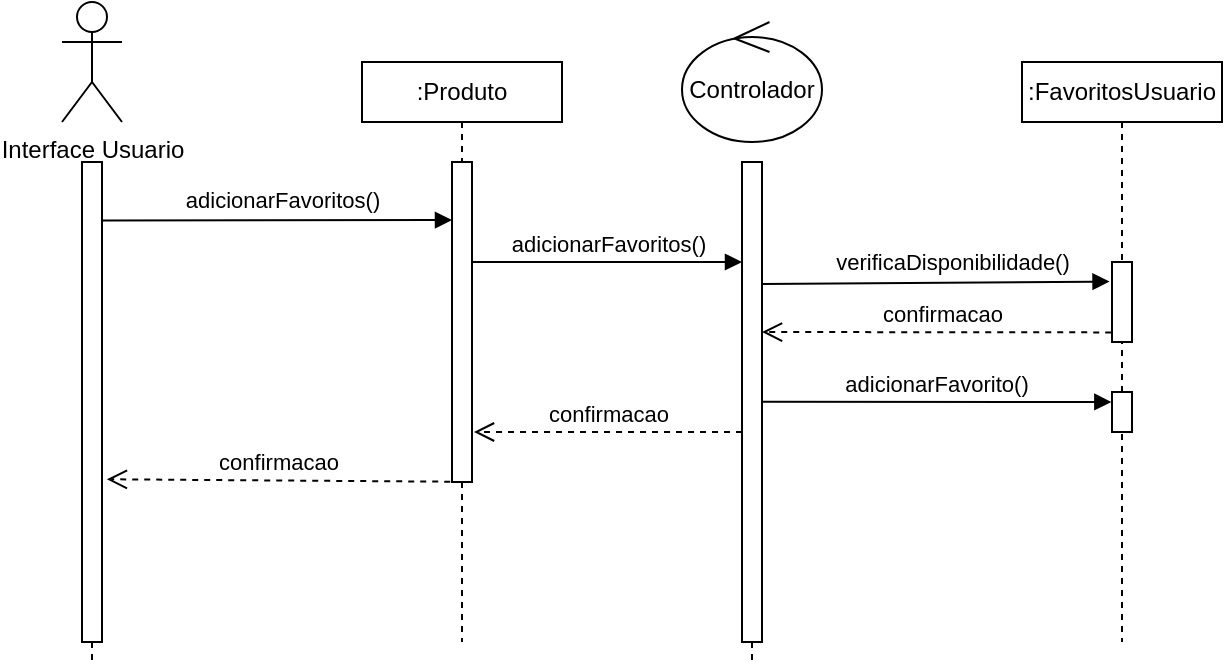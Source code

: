 <mxfile version="14.9.6" type="device" pages="2"><diagram id="Ed2XUKicbvQZLy6EBmYo" name="Page-1"><mxGraphModel dx="972" dy="587" grid="1" gridSize="10" guides="1" tooltips="1" connect="1" arrows="1" fold="1" page="1" pageScale="1" pageWidth="850" pageHeight="1100" math="0" shadow="0"><root><mxCell id="0"/><mxCell id="1" parent="0"/><mxCell id="rLZCBTd1c6mIXlmjt8vw-8" value=":Produto" style="shape=umlLifeline;perimeter=lifelinePerimeter;whiteSpace=wrap;html=1;container=1;collapsible=0;recursiveResize=0;outlineConnect=0;size=30;" vertex="1" parent="1"><mxGeometry x="220" y="140" width="100" height="290" as="geometry"/></mxCell><mxCell id="rLZCBTd1c6mIXlmjt8vw-10" style="edgeStyle=orthogonalEdgeStyle;rounded=0;orthogonalLoop=1;jettySize=auto;html=1;dashed=1;endArrow=none;endFill=0;startArrow=none;" edge="1" parent="1" source="rLZCBTd1c6mIXlmjt8vw-14"><mxGeometry relative="1" as="geometry"><mxPoint x="85" y="440" as="targetPoint"/><mxPoint x="85" y="190" as="sourcePoint"/><Array as="points"><mxPoint x="85" y="440"/><mxPoint x="85" y="440"/></Array></mxGeometry></mxCell><mxCell id="rLZCBTd1c6mIXlmjt8vw-9" value="Interface Usuario" style="shape=umlActor;verticalLabelPosition=bottom;verticalAlign=top;html=1;" vertex="1" parent="1"><mxGeometry x="70" y="110" width="30" height="60" as="geometry"/></mxCell><mxCell id="rLZCBTd1c6mIXlmjt8vw-14" value="" style="html=1;points=[];perimeter=orthogonalPerimeter;" vertex="1" parent="1"><mxGeometry x="80" y="190" width="10" height="240" as="geometry"/></mxCell><mxCell id="rLZCBTd1c6mIXlmjt8vw-15" value="" style="edgeStyle=orthogonalEdgeStyle;rounded=0;orthogonalLoop=1;jettySize=auto;html=1;dashed=1;endArrow=none;endFill=0;" edge="1" parent="1" target="rLZCBTd1c6mIXlmjt8vw-14"><mxGeometry relative="1" as="geometry"><mxPoint x="85" y="440" as="targetPoint"/><mxPoint x="85" y="190" as="sourcePoint"/><Array as="points"><mxPoint x="85" y="190"/><mxPoint x="85" y="190"/></Array></mxGeometry></mxCell><mxCell id="rLZCBTd1c6mIXlmjt8vw-16" value="adicionarFavoritos()" style="html=1;verticalAlign=bottom;endArrow=block;exitX=0.995;exitY=0.122;exitDx=0;exitDy=0;exitPerimeter=0;" edge="1" parent="1" source="rLZCBTd1c6mIXlmjt8vw-14"><mxGeometry x="0.036" y="1" width="80" relative="1" as="geometry"><mxPoint x="250" y="290" as="sourcePoint"/><mxPoint x="265" y="219" as="targetPoint"/><mxPoint as="offset"/></mxGeometry></mxCell><mxCell id="rLZCBTd1c6mIXlmjt8vw-17" value="" style="html=1;points=[];perimeter=orthogonalPerimeter;" vertex="1" parent="1"><mxGeometry x="265" y="190" width="10" height="160" as="geometry"/></mxCell><mxCell id="rLZCBTd1c6mIXlmjt8vw-19" style="edgeStyle=orthogonalEdgeStyle;rounded=0;orthogonalLoop=1;jettySize=auto;html=1;dashed=1;endArrow=none;endFill=0;startArrow=none;" edge="1" parent="1" source="rLZCBTd1c6mIXlmjt8vw-20"><mxGeometry relative="1" as="geometry"><mxPoint x="415" y="440" as="targetPoint"/><mxPoint x="415" y="190" as="sourcePoint"/><Array as="points"><mxPoint x="415" y="440"/><mxPoint x="415" y="440"/></Array></mxGeometry></mxCell><mxCell id="rLZCBTd1c6mIXlmjt8vw-18" value="Controlador" style="ellipse;shape=umlControl;whiteSpace=wrap;html=1;" vertex="1" parent="1"><mxGeometry x="380" y="120" width="70" height="60" as="geometry"/></mxCell><mxCell id="rLZCBTd1c6mIXlmjt8vw-20" value="" style="html=1;points=[];perimeter=orthogonalPerimeter;" vertex="1" parent="1"><mxGeometry x="410" y="190" width="10" height="240" as="geometry"/></mxCell><mxCell id="rLZCBTd1c6mIXlmjt8vw-21" value="" style="edgeStyle=orthogonalEdgeStyle;rounded=0;orthogonalLoop=1;jettySize=auto;html=1;dashed=1;endArrow=none;endFill=0;" edge="1" parent="1" target="rLZCBTd1c6mIXlmjt8vw-20"><mxGeometry relative="1" as="geometry"><mxPoint x="415" y="440" as="targetPoint"/><mxPoint x="415" y="190" as="sourcePoint"/><Array as="points"><mxPoint x="415" y="190"/><mxPoint x="415" y="190"/></Array></mxGeometry></mxCell><mxCell id="rLZCBTd1c6mIXlmjt8vw-22" value="adicionarFavoritos()" style="html=1;verticalAlign=bottom;endArrow=block;" edge="1" parent="1"><mxGeometry width="80" relative="1" as="geometry"><mxPoint x="275" y="240" as="sourcePoint"/><mxPoint x="410" y="240" as="targetPoint"/></mxGeometry></mxCell><mxCell id="rLZCBTd1c6mIXlmjt8vw-23" value=":FavoritosUsuario" style="shape=umlLifeline;perimeter=lifelinePerimeter;whiteSpace=wrap;html=1;container=1;collapsible=0;recursiveResize=0;outlineConnect=0;size=30;" vertex="1" parent="1"><mxGeometry x="550" y="140" width="100" height="290" as="geometry"/></mxCell><mxCell id="rLZCBTd1c6mIXlmjt8vw-24" value="" style="html=1;points=[];perimeter=orthogonalPerimeter;" vertex="1" parent="rLZCBTd1c6mIXlmjt8vw-23"><mxGeometry x="45" y="100" width="10" height="40" as="geometry"/></mxCell><mxCell id="rLZCBTd1c6mIXlmjt8vw-25" value="verificaDisponibilidade()" style="html=1;verticalAlign=bottom;endArrow=block;entryX=-0.123;entryY=0.244;entryDx=0;entryDy=0;entryPerimeter=0;" edge="1" parent="1" target="rLZCBTd1c6mIXlmjt8vw-24"><mxGeometry x="0.102" y="1" width="80" relative="1" as="geometry"><mxPoint x="420" y="251" as="sourcePoint"/><mxPoint x="570" y="250" as="targetPoint"/><mxPoint as="offset"/></mxGeometry></mxCell><mxCell id="rLZCBTd1c6mIXlmjt8vw-26" value="confirmacao" style="html=1;verticalAlign=bottom;endArrow=open;dashed=1;endSize=8;exitX=-0.039;exitY=0.88;exitDx=0;exitDy=0;exitPerimeter=0;" edge="1" parent="1" source="rLZCBTd1c6mIXlmjt8vw-24"><mxGeometry x="-0.031" relative="1" as="geometry"><mxPoint x="560" y="270" as="sourcePoint"/><mxPoint x="420" y="275" as="targetPoint"/><mxPoint as="offset"/></mxGeometry></mxCell><mxCell id="rLZCBTd1c6mIXlmjt8vw-27" value="" style="html=1;points=[];perimeter=orthogonalPerimeter;" vertex="1" parent="1"><mxGeometry x="595" y="305" width="10" height="20" as="geometry"/></mxCell><mxCell id="rLZCBTd1c6mIXlmjt8vw-28" value="adicionarFavorito()" style="html=1;verticalAlign=bottom;endArrow=block;entryX=-0.033;entryY=0.25;entryDx=0;entryDy=0;entryPerimeter=0;" edge="1" parent="1" target="rLZCBTd1c6mIXlmjt8vw-27"><mxGeometry width="80" relative="1" as="geometry"><mxPoint x="420" y="309.83" as="sourcePoint"/><mxPoint x="500" y="309.83" as="targetPoint"/></mxGeometry></mxCell><mxCell id="rLZCBTd1c6mIXlmjt8vw-29" value="confirmacao" style="html=1;verticalAlign=bottom;endArrow=open;dashed=1;endSize=8;" edge="1" parent="1"><mxGeometry relative="1" as="geometry"><mxPoint x="410" y="325" as="sourcePoint"/><mxPoint x="276" y="325" as="targetPoint"/></mxGeometry></mxCell><mxCell id="rLZCBTd1c6mIXlmjt8vw-30" value="confirmacao" style="html=1;verticalAlign=bottom;endArrow=open;dashed=1;endSize=8;exitX=-0.089;exitY=0.999;exitDx=0;exitDy=0;exitPerimeter=0;entryX=1.244;entryY=0.661;entryDx=0;entryDy=0;entryPerimeter=0;" edge="1" parent="1" source="rLZCBTd1c6mIXlmjt8vw-17" target="rLZCBTd1c6mIXlmjt8vw-14"><mxGeometry relative="1" as="geometry"><mxPoint x="200" y="350" as="sourcePoint"/><mxPoint x="100" y="349" as="targetPoint"/></mxGeometry></mxCell></root></mxGraphModel></diagram><diagram id="WEhG6VPtINxndLk2E6Hh" name="Page-2"><mxGraphModel dx="972" dy="587" grid="1" gridSize="10" guides="1" tooltips="1" connect="1" arrows="1" fold="1" page="1" pageScale="1" pageWidth="850" pageHeight="1100" math="0" shadow="0"><root><mxCell id="gD73a_rNvJCtisZNYB9k-0"/><mxCell id="gD73a_rNvJCtisZNYB9k-1" parent="gD73a_rNvJCtisZNYB9k-0"/><mxCell id="gD73a_rNvJCtisZNYB9k-3" style="edgeStyle=none;rounded=0;orthogonalLoop=1;jettySize=auto;html=1;dashed=1;endArrow=none;endFill=0;" edge="1" parent="gD73a_rNvJCtisZNYB9k-1"><mxGeometry relative="1" as="geometry"><mxPoint x="95" y="600" as="targetPoint"/><mxPoint x="95" y="280" as="sourcePoint"/></mxGeometry></mxCell><mxCell id="gD73a_rNvJCtisZNYB9k-2" value="Cliente" style="shape=umlActor;verticalLabelPosition=bottom;verticalAlign=top;html=1;" vertex="1" parent="gD73a_rNvJCtisZNYB9k-1"><mxGeometry x="80" y="190" width="30" height="60" as="geometry"/></mxCell><mxCell id="gD73a_rNvJCtisZNYB9k-5" style="edgeStyle=none;rounded=0;orthogonalLoop=1;jettySize=auto;html=1;dashed=1;endArrow=none;endFill=0;" edge="1" parent="gD73a_rNvJCtisZNYB9k-1"><mxGeometry relative="1" as="geometry"><mxPoint x="290" y="600" as="targetPoint"/><mxPoint x="290" y="260" as="sourcePoint"/></mxGeometry></mxCell><mxCell id="gD73a_rNvJCtisZNYB9k-4" value="Interface Usuario" style="shape=umlBoundary;whiteSpace=wrap;html=1;" vertex="1" parent="gD73a_rNvJCtisZNYB9k-1"><mxGeometry x="250" y="190" width="80" height="60" as="geometry"/></mxCell><mxCell id="gD73a_rNvJCtisZNYB9k-6" value="" style="html=1;points=[];perimeter=orthogonalPerimeter;" vertex="1" parent="gD73a_rNvJCtisZNYB9k-1"><mxGeometry x="90" y="280" width="10" height="300" as="geometry"/></mxCell><mxCell id="gD73a_rNvJCtisZNYB9k-7" value="" style="html=1;points=[];perimeter=orthogonalPerimeter;" vertex="1" parent="gD73a_rNvJCtisZNYB9k-1"><mxGeometry x="285" y="280" width="10" height="290" as="geometry"/></mxCell><mxCell id="gD73a_rNvJCtisZNYB9k-9" value="solicitar recuperacao de senha" style="html=1;verticalAlign=bottom;endArrow=block;" edge="1" parent="gD73a_rNvJCtisZNYB9k-1"><mxGeometry x="0.071" width="80" relative="1" as="geometry"><mxPoint x="100" y="299" as="sourcePoint"/><mxPoint x="285" y="299" as="targetPoint"/><mxPoint as="offset"/></mxGeometry></mxCell><mxCell id="gD73a_rNvJCtisZNYB9k-10" value="formulario de recuperacao" style="html=1;verticalAlign=bottom;endArrow=open;dashed=1;endSize=8;exitX=-0.067;exitY=0.19;exitDx=0;exitDy=0;exitPerimeter=0;" edge="1" parent="gD73a_rNvJCtisZNYB9k-1" source="gD73a_rNvJCtisZNYB9k-7"><mxGeometry relative="1" as="geometry"><mxPoint x="280" y="335" as="sourcePoint"/><mxPoint x="100" y="335" as="targetPoint"/></mxGeometry></mxCell><mxCell id="a2XigXm6kgrXYxlbmeYH-0" value="fornece e-mail" style="html=1;verticalAlign=bottom;endArrow=block;" edge="1" parent="gD73a_rNvJCtisZNYB9k-1"><mxGeometry width="80" relative="1" as="geometry"><mxPoint x="100" y="390" as="sourcePoint"/><mxPoint x="285" y="389" as="targetPoint"/></mxGeometry></mxCell><mxCell id="a2XigXm6kgrXYxlbmeYH-3" value="verifica validade" style="html=1;verticalAlign=bottom;endArrow=block;entryX=-0.127;entryY=0.066;entryDx=0;entryDy=0;entryPerimeter=0;" edge="1" parent="gD73a_rNvJCtisZNYB9k-1" target="a2XigXm6kgrXYxlbmeYH-7"><mxGeometry width="80" relative="1" as="geometry"><mxPoint x="295" y="410" as="sourcePoint"/><mxPoint x="450" y="410" as="targetPoint"/></mxGeometry></mxCell><mxCell id="a2XigXm6kgrXYxlbmeYH-5" style="edgeStyle=none;rounded=0;orthogonalLoop=1;jettySize=auto;html=1;dashed=1;endArrow=none;endFill=0;startArrow=none;" edge="1" parent="gD73a_rNvJCtisZNYB9k-1" source="a2XigXm6kgrXYxlbmeYH-7"><mxGeometry relative="1" as="geometry"><mxPoint x="463" y="600" as="targetPoint"/></mxGeometry></mxCell><mxCell id="a2XigXm6kgrXYxlbmeYH-4" value="Controlador" style="ellipse;shape=umlControl;whiteSpace=wrap;html=1;" vertex="1" parent="gD73a_rNvJCtisZNYB9k-1"><mxGeometry x="430" y="180" width="65" height="70" as="geometry"/></mxCell><mxCell id="a2XigXm6kgrXYxlbmeYH-7" value="" style="html=1;points=[];perimeter=orthogonalPerimeter;" vertex="1" parent="gD73a_rNvJCtisZNYB9k-1"><mxGeometry x="457.5" y="400" width="10" height="150" as="geometry"/></mxCell><mxCell id="a2XigXm6kgrXYxlbmeYH-8" value="" style="edgeStyle=none;rounded=0;orthogonalLoop=1;jettySize=auto;html=1;dashed=1;endArrow=none;endFill=0;" edge="1" parent="gD73a_rNvJCtisZNYB9k-1" source="a2XigXm6kgrXYxlbmeYH-4" target="a2XigXm6kgrXYxlbmeYH-7"><mxGeometry relative="1" as="geometry"><mxPoint x="463" y="600" as="targetPoint"/><mxPoint x="462.543" y="250.0" as="sourcePoint"/></mxGeometry></mxCell><mxCell id="fm6i1JeuRO7ratbZMJQs-2" style="edgeStyle=none;rounded=0;orthogonalLoop=1;jettySize=auto;html=1;endArrow=none;endFill=0;dashed=1;startArrow=none;" edge="1" parent="gD73a_rNvJCtisZNYB9k-1" source="fm6i1JeuRO7ratbZMJQs-3"><mxGeometry relative="1" as="geometry"><mxPoint x="625" y="600" as="targetPoint"/></mxGeometry></mxCell><mxCell id="fm6i1JeuRO7ratbZMJQs-1" value="Database" style="ellipse;shape=umlEntity;whiteSpace=wrap;html=1;" vertex="1" parent="gD73a_rNvJCtisZNYB9k-1"><mxGeometry x="590" y="175" width="70" height="65" as="geometry"/></mxCell><mxCell id="fm6i1JeuRO7ratbZMJQs-3" value="" style="html=1;points=[];perimeter=orthogonalPerimeter;" vertex="1" parent="gD73a_rNvJCtisZNYB9k-1"><mxGeometry x="620" y="415" width="10" height="40" as="geometry"/></mxCell><mxCell id="fm6i1JeuRO7ratbZMJQs-4" value="" style="edgeStyle=none;rounded=0;orthogonalLoop=1;jettySize=auto;html=1;endArrow=none;endFill=0;dashed=1;" edge="1" parent="gD73a_rNvJCtisZNYB9k-1" source="fm6i1JeuRO7ratbZMJQs-1" target="fm6i1JeuRO7ratbZMJQs-3"><mxGeometry relative="1" as="geometry"><mxPoint x="625" y="600" as="targetPoint"/><mxPoint x="625" y="240" as="sourcePoint"/></mxGeometry></mxCell><mxCell id="fm6i1JeuRO7ratbZMJQs-5" value="verificaValidade()" style="html=1;verticalAlign=bottom;endArrow=block;dashed=1;" edge="1" parent="gD73a_rNvJCtisZNYB9k-1"><mxGeometry width="80" relative="1" as="geometry"><mxPoint x="467.5" y="419.71" as="sourcePoint"/><mxPoint x="620" y="420" as="targetPoint"/></mxGeometry></mxCell><mxCell id="fm6i1JeuRO7ratbZMJQs-6" value="confirmacao" style="html=1;verticalAlign=bottom;endArrow=open;dashed=1;endSize=8;" edge="1" parent="gD73a_rNvJCtisZNYB9k-1"><mxGeometry relative="1" as="geometry"><mxPoint x="620" y="455" as="sourcePoint"/><mxPoint x="470" y="455" as="targetPoint"/></mxGeometry></mxCell><mxCell id="fm6i1JeuRO7ratbZMJQs-8" value="" style="html=1;points=[];perimeter=orthogonalPerimeter;" vertex="1" parent="gD73a_rNvJCtisZNYB9k-1"><mxGeometry x="460" y="490" width="10" height="40" as="geometry"/></mxCell><mxCell id="fm6i1JeuRO7ratbZMJQs-9" value="enviarEmail()" style="edgeStyle=orthogonalEdgeStyle;html=1;align=left;spacingLeft=2;endArrow=block;rounded=0;entryX=1;entryY=0;dashed=1;" edge="1" target="fm6i1JeuRO7ratbZMJQs-8" parent="gD73a_rNvJCtisZNYB9k-1"><mxGeometry relative="1" as="geometry"><mxPoint x="465" y="470" as="sourcePoint"/><Array as="points"><mxPoint x="495" y="470"/></Array></mxGeometry></mxCell><mxCell id="fm6i1JeuRO7ratbZMJQs-10" value="confirmacao" style="html=1;verticalAlign=bottom;endArrow=open;dashed=1;endSize=8;" edge="1" parent="gD73a_rNvJCtisZNYB9k-1"><mxGeometry relative="1" as="geometry"><mxPoint x="457.5" y="549" as="sourcePoint"/><mxPoint x="300" y="549" as="targetPoint"/></mxGeometry></mxCell><mxCell id="fm6i1JeuRO7ratbZMJQs-11" value="confirmacao" style="html=1;verticalAlign=bottom;endArrow=open;dashed=1;endSize=8;edgeStyle=orthogonalEdgeStyle;" edge="1" parent="gD73a_rNvJCtisZNYB9k-1"><mxGeometry relative="1" as="geometry"><mxPoint x="285" y="570" as="sourcePoint"/><mxPoint x="100" y="570" as="targetPoint"/></mxGeometry></mxCell></root></mxGraphModel></diagram></mxfile>